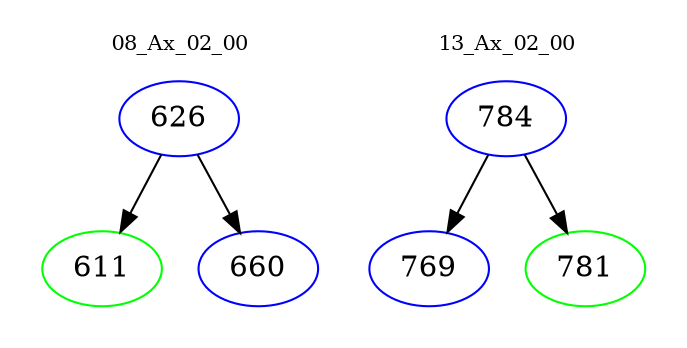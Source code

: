 digraph{
subgraph cluster_0 {
color = white
label = "08_Ax_02_00";
fontsize=10;
T0_626 [label="626", color="blue"]
T0_626 -> T0_611 [color="black"]
T0_611 [label="611", color="green"]
T0_626 -> T0_660 [color="black"]
T0_660 [label="660", color="blue"]
}
subgraph cluster_1 {
color = white
label = "13_Ax_02_00";
fontsize=10;
T1_784 [label="784", color="blue"]
T1_784 -> T1_769 [color="black"]
T1_769 [label="769", color="blue"]
T1_784 -> T1_781 [color="black"]
T1_781 [label="781", color="green"]
}
}
